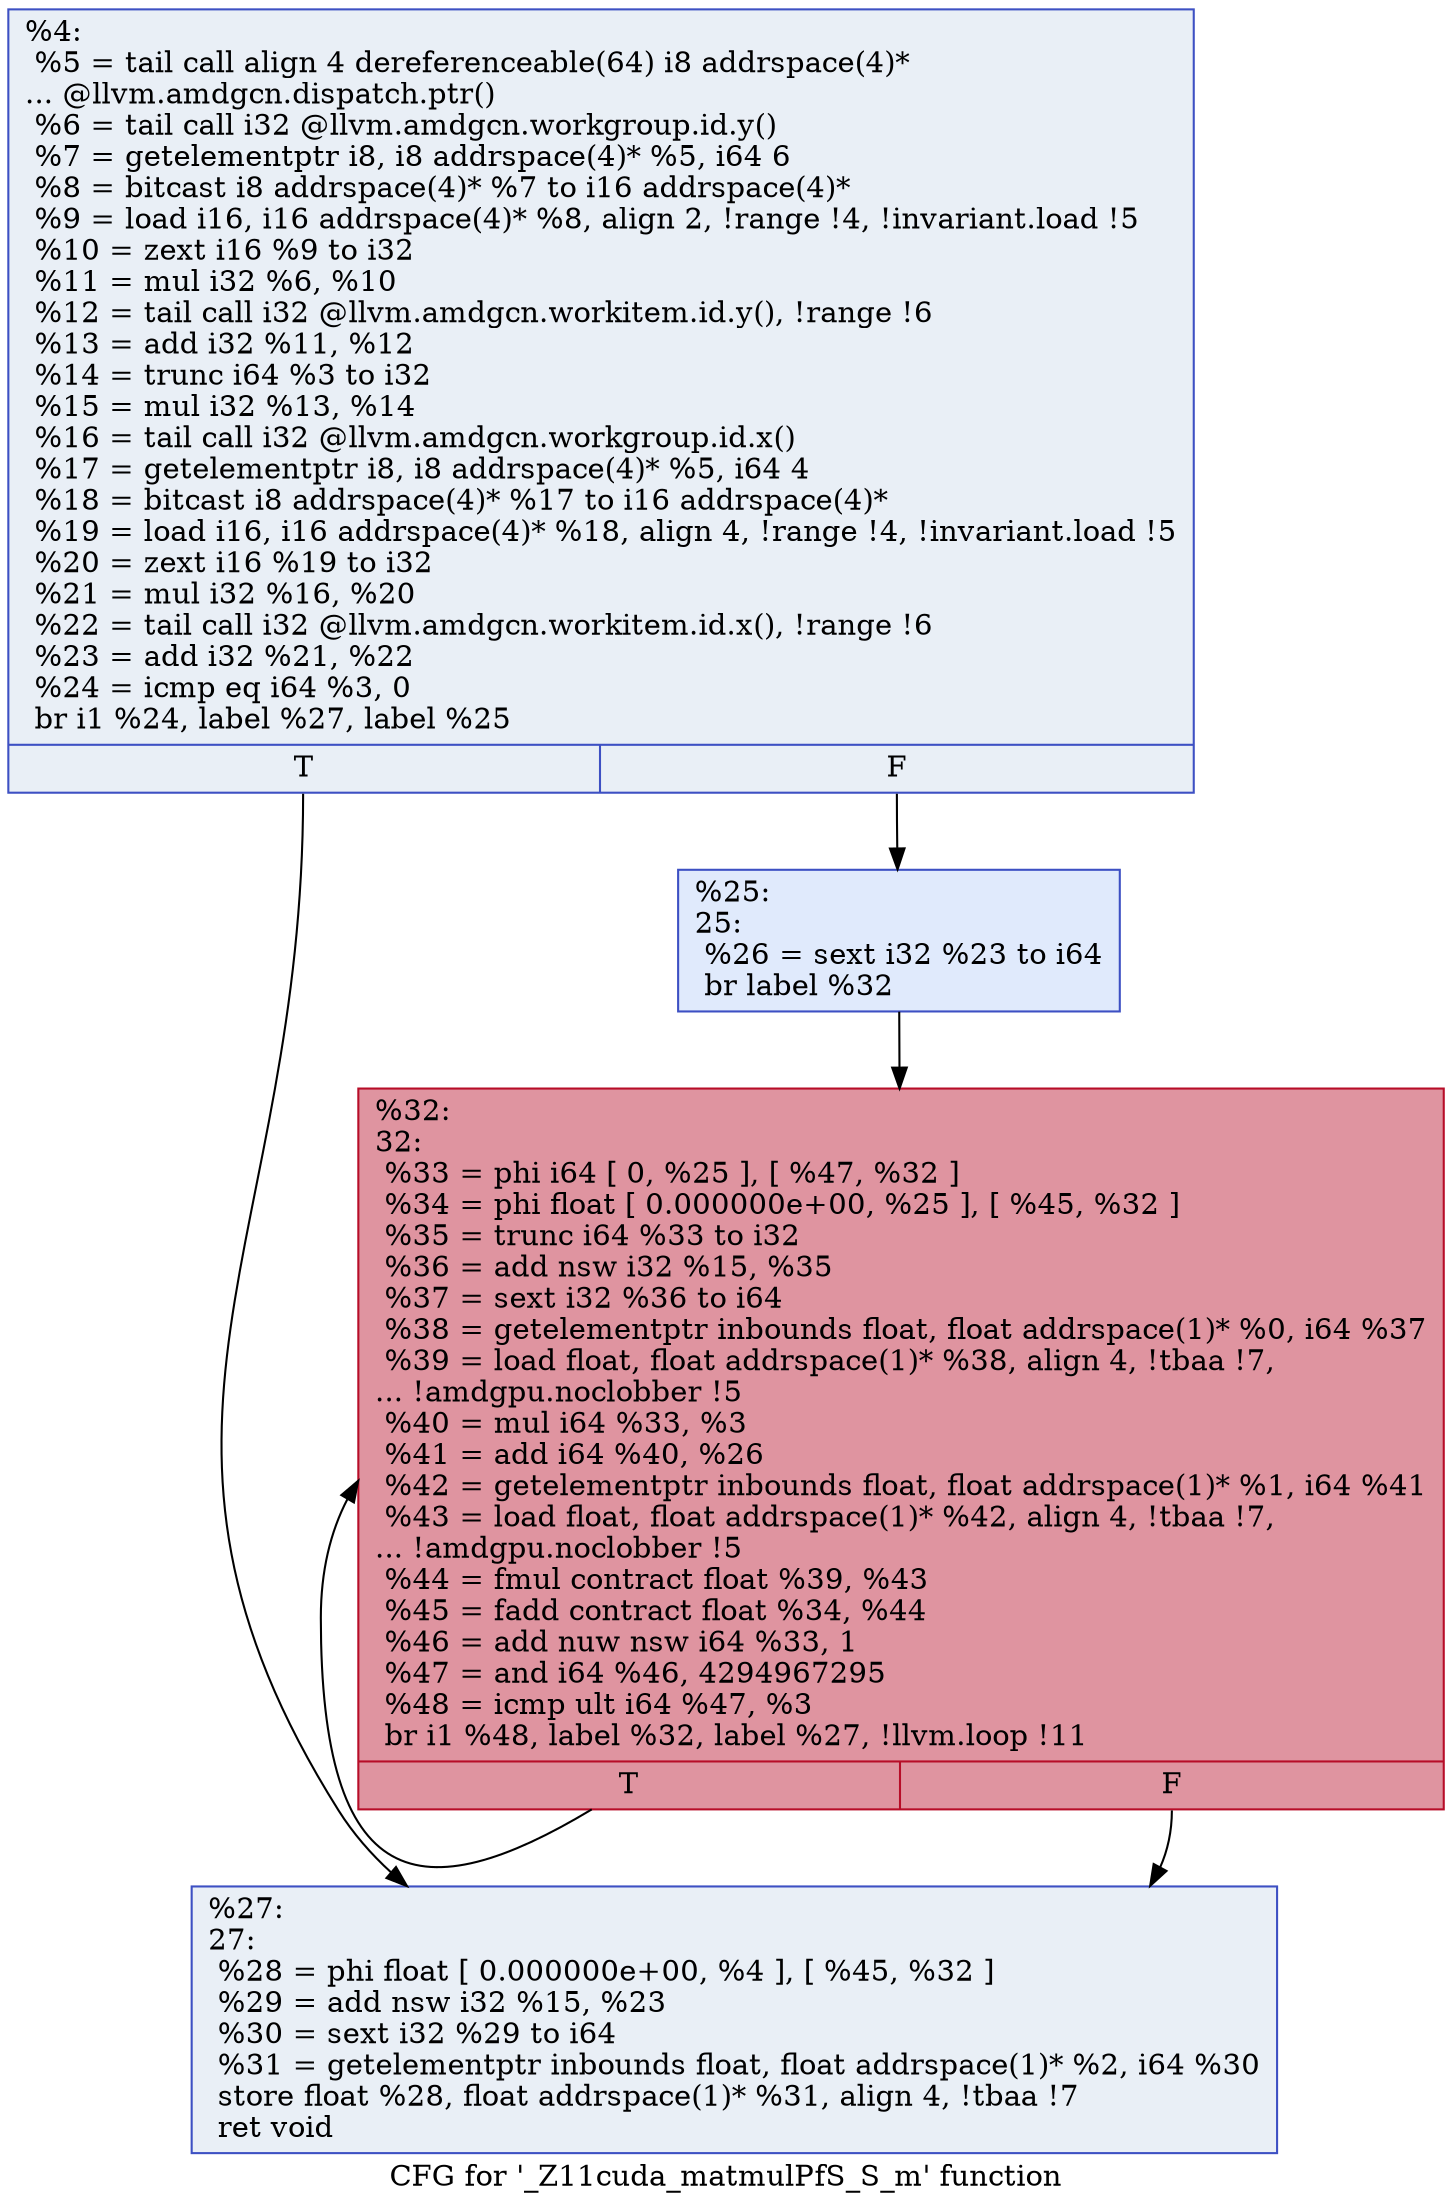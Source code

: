 digraph "CFG for '_Z11cuda_matmulPfS_S_m' function" {
	label="CFG for '_Z11cuda_matmulPfS_S_m' function";

	Node0x4875630 [shape=record,color="#3d50c3ff", style=filled, fillcolor="#cedaeb70",label="{%4:\l  %5 = tail call align 4 dereferenceable(64) i8 addrspace(4)*\l... @llvm.amdgcn.dispatch.ptr()\l  %6 = tail call i32 @llvm.amdgcn.workgroup.id.y()\l  %7 = getelementptr i8, i8 addrspace(4)* %5, i64 6\l  %8 = bitcast i8 addrspace(4)* %7 to i16 addrspace(4)*\l  %9 = load i16, i16 addrspace(4)* %8, align 2, !range !4, !invariant.load !5\l  %10 = zext i16 %9 to i32\l  %11 = mul i32 %6, %10\l  %12 = tail call i32 @llvm.amdgcn.workitem.id.y(), !range !6\l  %13 = add i32 %11, %12\l  %14 = trunc i64 %3 to i32\l  %15 = mul i32 %13, %14\l  %16 = tail call i32 @llvm.amdgcn.workgroup.id.x()\l  %17 = getelementptr i8, i8 addrspace(4)* %5, i64 4\l  %18 = bitcast i8 addrspace(4)* %17 to i16 addrspace(4)*\l  %19 = load i16, i16 addrspace(4)* %18, align 4, !range !4, !invariant.load !5\l  %20 = zext i16 %19 to i32\l  %21 = mul i32 %16, %20\l  %22 = tail call i32 @llvm.amdgcn.workitem.id.x(), !range !6\l  %23 = add i32 %21, %22\l  %24 = icmp eq i64 %3, 0\l  br i1 %24, label %27, label %25\l|{<s0>T|<s1>F}}"];
	Node0x4875630:s0 -> Node0x48790b0;
	Node0x4875630:s1 -> Node0x4879140;
	Node0x4879140 [shape=record,color="#3d50c3ff", style=filled, fillcolor="#b9d0f970",label="{%25:\l25:                                               \l  %26 = sext i32 %23 to i64\l  br label %32\l}"];
	Node0x4879140 -> Node0x48792f0;
	Node0x48790b0 [shape=record,color="#3d50c3ff", style=filled, fillcolor="#cedaeb70",label="{%27:\l27:                                               \l  %28 = phi float [ 0.000000e+00, %4 ], [ %45, %32 ]\l  %29 = add nsw i32 %15, %23\l  %30 = sext i32 %29 to i64\l  %31 = getelementptr inbounds float, float addrspace(1)* %2, i64 %30\l  store float %28, float addrspace(1)* %31, align 4, !tbaa !7\l  ret void\l}"];
	Node0x48792f0 [shape=record,color="#b70d28ff", style=filled, fillcolor="#b70d2870",label="{%32:\l32:                                               \l  %33 = phi i64 [ 0, %25 ], [ %47, %32 ]\l  %34 = phi float [ 0.000000e+00, %25 ], [ %45, %32 ]\l  %35 = trunc i64 %33 to i32\l  %36 = add nsw i32 %15, %35\l  %37 = sext i32 %36 to i64\l  %38 = getelementptr inbounds float, float addrspace(1)* %0, i64 %37\l  %39 = load float, float addrspace(1)* %38, align 4, !tbaa !7,\l... !amdgpu.noclobber !5\l  %40 = mul i64 %33, %3\l  %41 = add i64 %40, %26\l  %42 = getelementptr inbounds float, float addrspace(1)* %1, i64 %41\l  %43 = load float, float addrspace(1)* %42, align 4, !tbaa !7,\l... !amdgpu.noclobber !5\l  %44 = fmul contract float %39, %43\l  %45 = fadd contract float %34, %44\l  %46 = add nuw nsw i64 %33, 1\l  %47 = and i64 %46, 4294967295\l  %48 = icmp ult i64 %47, %3\l  br i1 %48, label %32, label %27, !llvm.loop !11\l|{<s0>T|<s1>F}}"];
	Node0x48792f0:s0 -> Node0x48792f0;
	Node0x48792f0:s1 -> Node0x48790b0;
}
